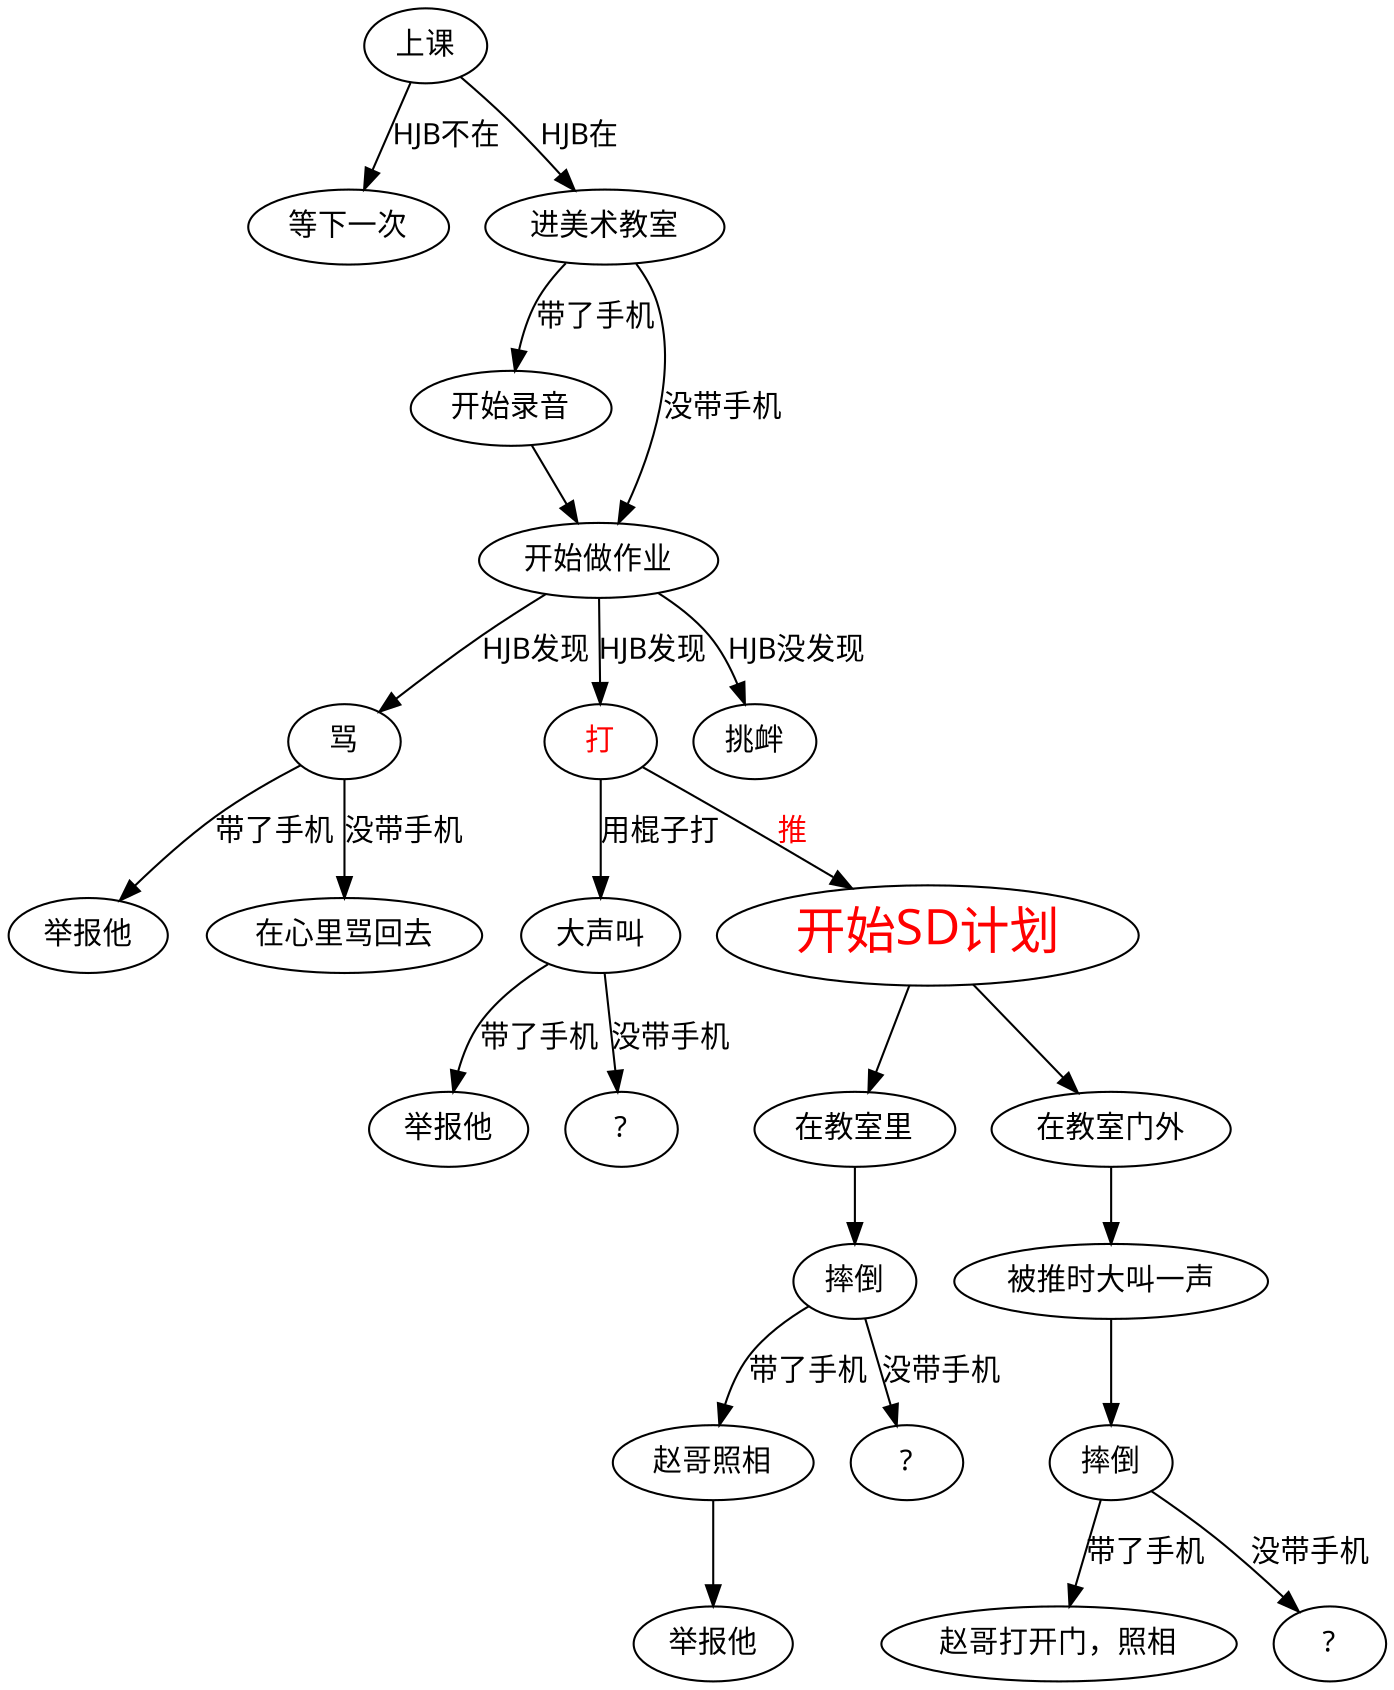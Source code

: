 digraph HJB{
  edge [fontname = "Microsoft YaHei"];
  node [fontname = "Microsoft YaHei"];
  ShangKe[label = "上课"];
  ShangKe_Noz[label = "等下一次"];
  ShangKe_Z[label = "进美术教室"];

  Phone_D[label = "开始录音"];
  Work_Start[label = "开始做作业"];

  HJB_Ma[label = "骂"];
  HJB_Da[label = "打",fontcolor=Red];

  HJB_Ma_Phone[label = "举报他"];
  HJB_Ma_No[label = "在心里骂回去"];


  HJB_Da_GZ[label = "大声叫"]//用棍子打
  HJB_Da_GZ_Phone[label = "举报他"];
  HJB_Da_GZ_No[label = "?"];

  We_TiaoXin[label = "挑衅"];
  SD_JS_D[label = "摔倒"];
  SD_DO_D[label = "摔倒"];
  SD_Start[label = "开始SD计划",fontcolor=Red,fontsize=24,fillcolor=Yellow];
  SD_JS[label = "在教室里"];
  SD_JS_Phone[label = "赵哥照相"];
  SD_JS_J[label = "举报他"];
  SD_JS_No[label = "?"];

  SD_DO[label = "在教室门外"];
  SD_DO_Han[label = "被推时大叫一声"];
  SD_DO_Phone[label = "赵哥打开门，照相"];
  SD_DO_No[label = "?"];
  ShangKe -> ShangKe_Noz[label = "HJB不在"];
  ShangKe -> ShangKe_Z[label = "HJB在"];
  ShangKe_Z -> Phone_D[label = "带了手机"]
  Phone_D -> Work_Start;
  ShangKe_Z -> Work_Start[label = "没带手机"];
  Work_Start -> HJB_Ma[label = "HJB发现"];
  Work_Start -> HJB_Da[label = "HJB发现"];
  Work_Start -> We_TiaoXin[label = "HJB没发现"];
  HJB_Ma -> HJB_Ma_Phone[label = "带了手机"];
  HJB_Ma -> HJB_Ma_No[label = "没带手机"];
  HJB_Da -> SD_Start[label = "推",fontcolor=Red];
  HJB_Da -> HJB_Da_GZ[label = "用棍子打"];
  HJB_Da_GZ -> HJB_Da_GZ_Phone[label = "带了手机"];
  HJB_Da_GZ -> HJB_Da_GZ_No[label = "没带手机"];
  SD_Start -> SD_JS;
  SD_JS -> SD_JS_D;
  SD_JS_D -> SD_JS_Phone[label = "带了手机"];
  SD_JS_Phone -> SD_JS_J;
  SD_JS_D -> SD_JS_No[label = "没带手机"];
  SD_Start -> SD_DO;
  SD_DO -> SD_DO_Han;
  SD_DO_Han -> SD_DO_D;
  SD_DO_D -> SD_DO_Phone[label = "带了手机"];
  SD_DO_D -> SD_DO_No[label = "没带手机"];
}
